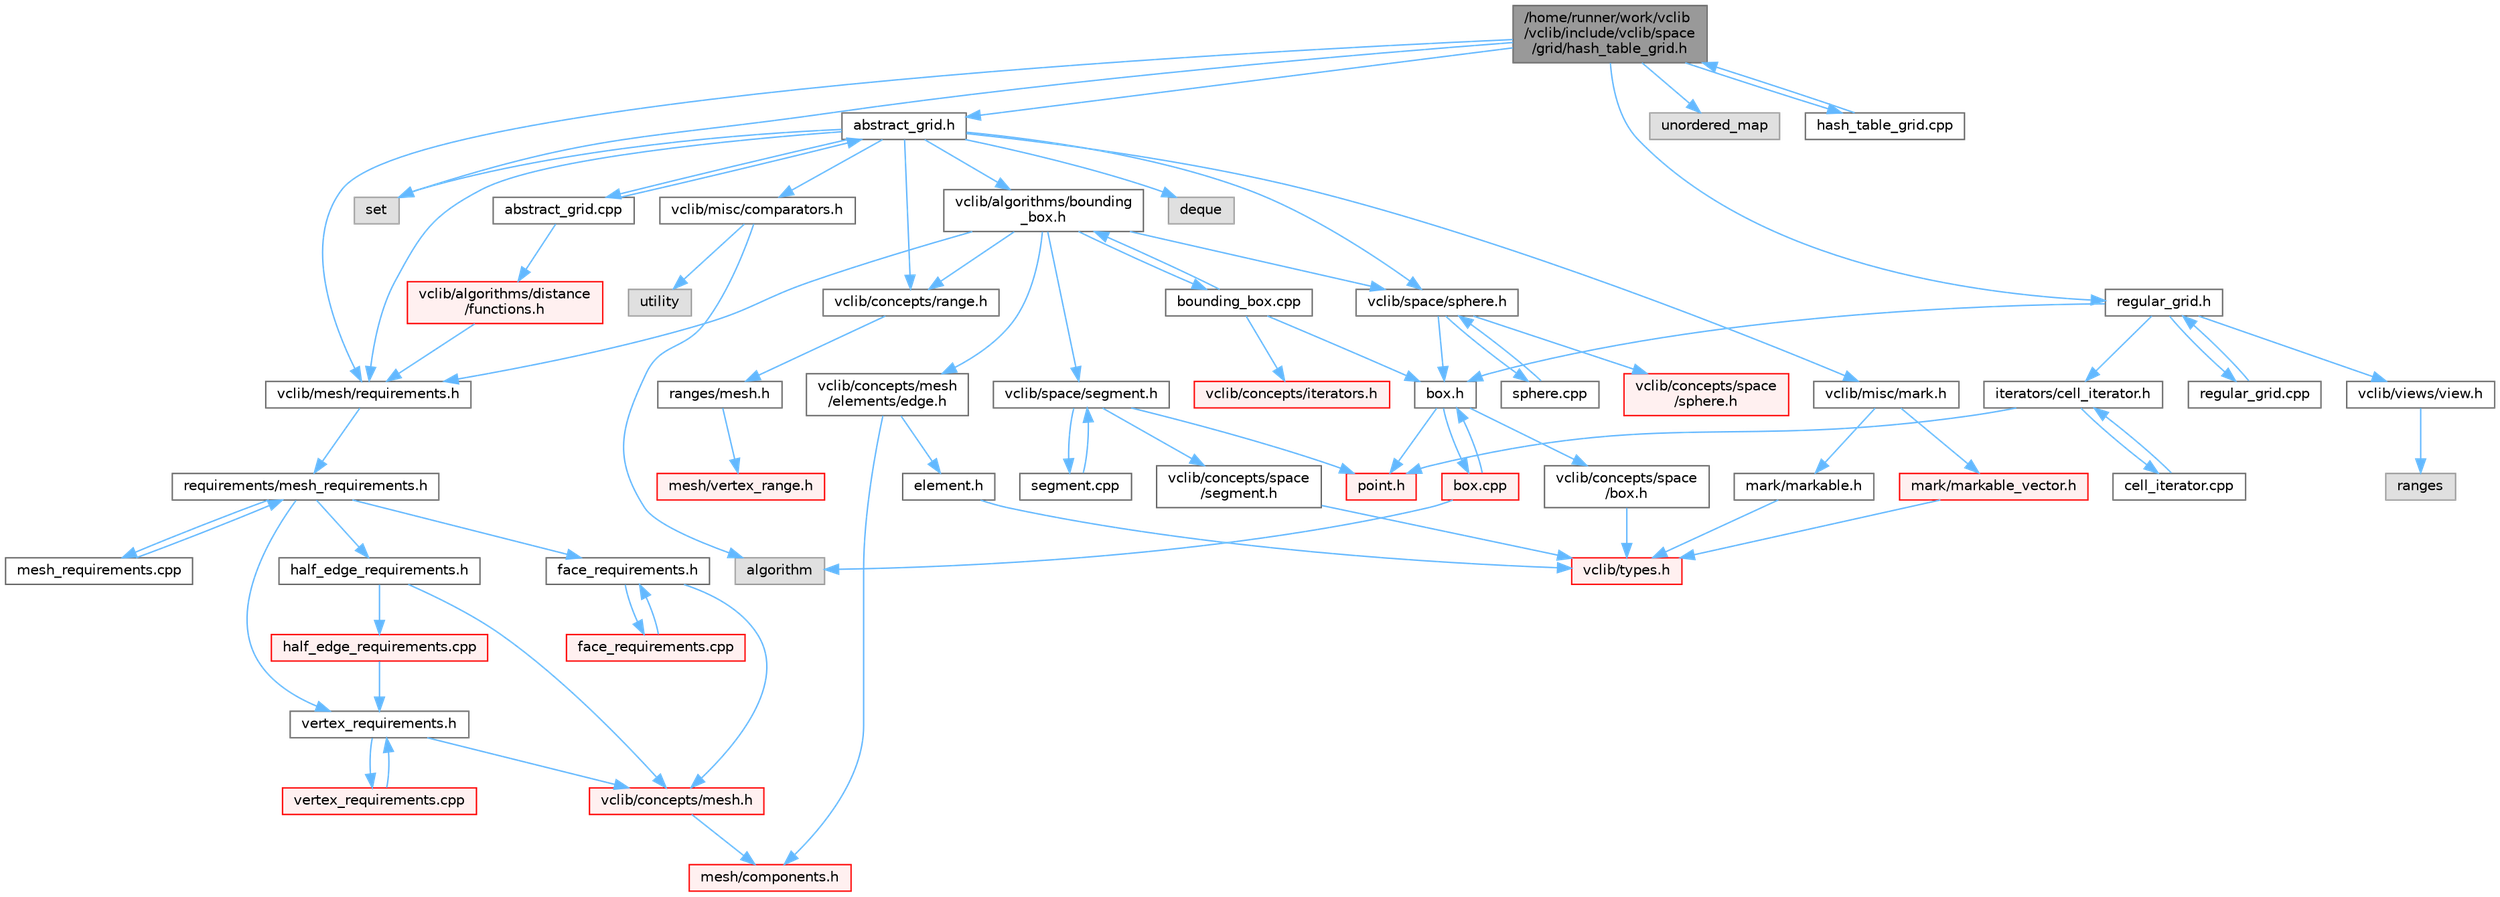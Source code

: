 digraph "/home/runner/work/vclib/vclib/include/vclib/space/grid/hash_table_grid.h"
{
 // LATEX_PDF_SIZE
  bgcolor="transparent";
  edge [fontname=Helvetica,fontsize=10,labelfontname=Helvetica,labelfontsize=10];
  node [fontname=Helvetica,fontsize=10,shape=box,height=0.2,width=0.4];
  Node1 [label="/home/runner/work/vclib\l/vclib/include/vclib/space\l/grid/hash_table_grid.h",height=0.2,width=0.4,color="gray40", fillcolor="grey60", style="filled", fontcolor="black",tooltip=" "];
  Node1 -> Node2 [color="steelblue1",style="solid"];
  Node2 [label="set",height=0.2,width=0.4,color="grey60", fillcolor="#E0E0E0", style="filled",tooltip=" "];
  Node1 -> Node3 [color="steelblue1",style="solid"];
  Node3 [label="unordered_map",height=0.2,width=0.4,color="grey60", fillcolor="#E0E0E0", style="filled",tooltip=" "];
  Node1 -> Node4 [color="steelblue1",style="solid"];
  Node4 [label="vclib/mesh/requirements.h",height=0.2,width=0.4,color="grey40", fillcolor="white", style="filled",URL="$requirements_8h.html",tooltip=" "];
  Node4 -> Node5 [color="steelblue1",style="solid"];
  Node5 [label="requirements/mesh_requirements.h",height=0.2,width=0.4,color="grey40", fillcolor="white", style="filled",URL="$mesh__requirements_8h.html",tooltip=" "];
  Node5 -> Node6 [color="steelblue1",style="solid"];
  Node6 [label="half_edge_requirements.h",height=0.2,width=0.4,color="grey40", fillcolor="white", style="filled",URL="$half__edge__requirements_8h.html",tooltip=" "];
  Node6 -> Node7 [color="steelblue1",style="solid"];
  Node7 [label="vclib/concepts/mesh.h",height=0.2,width=0.4,color="red", fillcolor="#FFF0F0", style="filled",URL="$concepts_2mesh_8h.html",tooltip=" "];
  Node7 -> Node8 [color="steelblue1",style="solid"];
  Node8 [label="mesh/components.h",height=0.2,width=0.4,color="red", fillcolor="#FFF0F0", style="filled",URL="$concepts_2mesh_2components_8h.html",tooltip=" "];
  Node6 -> Node68 [color="steelblue1",style="solid"];
  Node68 [label="half_edge_requirements.cpp",height=0.2,width=0.4,color="red", fillcolor="#FFF0F0", style="filled",URL="$half__edge__requirements_8cpp.html",tooltip=" "];
  Node68 -> Node69 [color="steelblue1",style="solid"];
  Node69 [label="vertex_requirements.h",height=0.2,width=0.4,color="grey40", fillcolor="white", style="filled",URL="$vertex__requirements_8h.html",tooltip=" "];
  Node69 -> Node7 [color="steelblue1",style="solid"];
  Node69 -> Node70 [color="steelblue1",style="solid"];
  Node70 [label="vertex_requirements.cpp",height=0.2,width=0.4,color="red", fillcolor="#FFF0F0", style="filled",URL="$vertex__requirements_8cpp.html",tooltip=" "];
  Node70 -> Node69 [color="steelblue1",style="solid"];
  Node5 -> Node149 [color="steelblue1",style="solid"];
  Node149 [label="face_requirements.h",height=0.2,width=0.4,color="grey40", fillcolor="white", style="filled",URL="$face__requirements_8h.html",tooltip=" "];
  Node149 -> Node7 [color="steelblue1",style="solid"];
  Node149 -> Node150 [color="steelblue1",style="solid"];
  Node150 [label="face_requirements.cpp",height=0.2,width=0.4,color="red", fillcolor="#FFF0F0", style="filled",URL="$face__requirements_8cpp.html",tooltip=" "];
  Node150 -> Node149 [color="steelblue1",style="solid"];
  Node5 -> Node69 [color="steelblue1",style="solid"];
  Node5 -> Node174 [color="steelblue1",style="solid"];
  Node174 [label="mesh_requirements.cpp",height=0.2,width=0.4,color="grey40", fillcolor="white", style="filled",URL="$mesh__requirements_8cpp.html",tooltip=" "];
  Node174 -> Node5 [color="steelblue1",style="solid"];
  Node1 -> Node175 [color="steelblue1",style="solid"];
  Node175 [label="abstract_grid.h",height=0.2,width=0.4,color="grey40", fillcolor="white", style="filled",URL="$abstract__grid_8h.html",tooltip=" "];
  Node175 -> Node176 [color="steelblue1",style="solid"];
  Node176 [label="deque",height=0.2,width=0.4,color="grey60", fillcolor="#E0E0E0", style="filled",tooltip=" "];
  Node175 -> Node2 [color="steelblue1",style="solid"];
  Node175 -> Node177 [color="steelblue1",style="solid"];
  Node177 [label="vclib/algorithms/bounding\l_box.h",height=0.2,width=0.4,color="grey40", fillcolor="white", style="filled",URL="$algorithms_2bounding__box_8h.html",tooltip=" "];
  Node177 -> Node4 [color="steelblue1",style="solid"];
  Node177 -> Node178 [color="steelblue1",style="solid"];
  Node178 [label="vclib/space/segment.h",height=0.2,width=0.4,color="grey40", fillcolor="white", style="filled",URL="$space_2segment_8h.html",tooltip=" "];
  Node178 -> Node179 [color="steelblue1",style="solid"];
  Node179 [label="vclib/concepts/space\l/segment.h",height=0.2,width=0.4,color="grey40", fillcolor="white", style="filled",URL="$concepts_2space_2segment_8h.html",tooltip=" "];
  Node179 -> Node12 [color="steelblue1",style="solid"];
  Node12 [label="vclib/types.h",height=0.2,width=0.4,color="red", fillcolor="#FFF0F0", style="filled",URL="$types_8h.html",tooltip=" "];
  Node178 -> Node29 [color="steelblue1",style="solid"];
  Node29 [label="point.h",height=0.2,width=0.4,color="red", fillcolor="#FFF0F0", style="filled",URL="$space_2point_8h.html",tooltip=" "];
  Node178 -> Node180 [color="steelblue1",style="solid"];
  Node180 [label="segment.cpp",height=0.2,width=0.4,color="grey40", fillcolor="white", style="filled",URL="$segment_8cpp.html",tooltip=" "];
  Node180 -> Node178 [color="steelblue1",style="solid"];
  Node177 -> Node181 [color="steelblue1",style="solid"];
  Node181 [label="vclib/space/sphere.h",height=0.2,width=0.4,color="grey40", fillcolor="white", style="filled",URL="$space_2sphere_8h.html",tooltip=" "];
  Node181 -> Node182 [color="steelblue1",style="solid"];
  Node182 [label="vclib/concepts/space\l/sphere.h",height=0.2,width=0.4,color="red", fillcolor="#FFF0F0", style="filled",URL="$concepts_2space_2sphere_8h.html",tooltip=" "];
  Node181 -> Node183 [color="steelblue1",style="solid"];
  Node183 [label="box.h",height=0.2,width=0.4,color="grey40", fillcolor="white", style="filled",URL="$space_2box_8h.html",tooltip=" "];
  Node183 -> Node184 [color="steelblue1",style="solid"];
  Node184 [label="vclib/concepts/space\l/box.h",height=0.2,width=0.4,color="grey40", fillcolor="white", style="filled",URL="$concepts_2space_2box_8h.html",tooltip=" "];
  Node184 -> Node12 [color="steelblue1",style="solid"];
  Node183 -> Node29 [color="steelblue1",style="solid"];
  Node183 -> Node185 [color="steelblue1",style="solid"];
  Node185 [label="box.cpp",height=0.2,width=0.4,color="red", fillcolor="#FFF0F0", style="filled",URL="$box_8cpp.html",tooltip=" "];
  Node185 -> Node183 [color="steelblue1",style="solid"];
  Node185 -> Node89 [color="steelblue1",style="solid"];
  Node89 [label="algorithm",height=0.2,width=0.4,color="grey60", fillcolor="#E0E0E0", style="filled",tooltip=" "];
  Node181 -> Node188 [color="steelblue1",style="solid"];
  Node188 [label="sphere.cpp",height=0.2,width=0.4,color="grey40", fillcolor="white", style="filled",URL="$space_2sphere_8cpp.html",tooltip=" "];
  Node188 -> Node181 [color="steelblue1",style="solid"];
  Node177 -> Node189 [color="steelblue1",style="solid"];
  Node189 [label="vclib/concepts/mesh\l/elements/edge.h",height=0.2,width=0.4,color="grey40", fillcolor="white", style="filled",URL="$concepts_2mesh_2elements_2edge_8h.html",tooltip=" "];
  Node189 -> Node8 [color="steelblue1",style="solid"];
  Node189 -> Node63 [color="steelblue1",style="solid"];
  Node63 [label="element.h",height=0.2,width=0.4,color="grey40", fillcolor="white", style="filled",URL="$concepts_2mesh_2elements_2element_8h.html",tooltip=" "];
  Node63 -> Node12 [color="steelblue1",style="solid"];
  Node177 -> Node190 [color="steelblue1",style="solid"];
  Node190 [label="vclib/concepts/range.h",height=0.2,width=0.4,color="grey40", fillcolor="white", style="filled",URL="$range_8h.html",tooltip=" "];
  Node190 -> Node191 [color="steelblue1",style="solid"];
  Node191 [label="ranges/mesh.h",height=0.2,width=0.4,color="grey40", fillcolor="white", style="filled",URL="$concepts_2ranges_2mesh_8h.html",tooltip=" "];
  Node191 -> Node192 [color="steelblue1",style="solid"];
  Node192 [label="mesh/vertex_range.h",height=0.2,width=0.4,color="red", fillcolor="#FFF0F0", style="filled",URL="$vertex__range_8h.html",tooltip=" "];
  Node177 -> Node196 [color="steelblue1",style="solid"];
  Node196 [label="bounding_box.cpp",height=0.2,width=0.4,color="grey40", fillcolor="white", style="filled",URL="$algorithms_2bounding__box_8cpp.html",tooltip=" "];
  Node196 -> Node177 [color="steelblue1",style="solid"];
  Node196 -> Node34 [color="steelblue1",style="solid"];
  Node34 [label="vclib/concepts/iterators.h",height=0.2,width=0.4,color="red", fillcolor="#FFF0F0", style="filled",URL="$concepts_2iterators_8h.html",tooltip=" "];
  Node196 -> Node183 [color="steelblue1",style="solid"];
  Node175 -> Node190 [color="steelblue1",style="solid"];
  Node175 -> Node4 [color="steelblue1",style="solid"];
  Node175 -> Node197 [color="steelblue1",style="solid"];
  Node197 [label="vclib/misc/comparators.h",height=0.2,width=0.4,color="grey40", fillcolor="white", style="filled",URL="$comparators_8h.html",tooltip=" "];
  Node197 -> Node89 [color="steelblue1",style="solid"];
  Node197 -> Node198 [color="steelblue1",style="solid"];
  Node198 [label="utility",height=0.2,width=0.4,color="grey60", fillcolor="#E0E0E0", style="filled",tooltip=" "];
  Node175 -> Node199 [color="steelblue1",style="solid"];
  Node199 [label="vclib/misc/mark.h",height=0.2,width=0.4,color="grey40", fillcolor="white", style="filled",URL="$misc_2mark_8h.html",tooltip=" "];
  Node199 -> Node200 [color="steelblue1",style="solid"];
  Node200 [label="mark/markable.h",height=0.2,width=0.4,color="grey40", fillcolor="white", style="filled",URL="$markable_8h.html",tooltip=" "];
  Node200 -> Node12 [color="steelblue1",style="solid"];
  Node199 -> Node201 [color="steelblue1",style="solid"];
  Node201 [label="mark/markable_vector.h",height=0.2,width=0.4,color="red", fillcolor="#FFF0F0", style="filled",URL="$markable__vector_8h.html",tooltip=" "];
  Node201 -> Node12 [color="steelblue1",style="solid"];
  Node175 -> Node181 [color="steelblue1",style="solid"];
  Node175 -> Node203 [color="steelblue1",style="solid"];
  Node203 [label="abstract_grid.cpp",height=0.2,width=0.4,color="grey40", fillcolor="white", style="filled",URL="$abstract__grid_8cpp.html",tooltip=" "];
  Node203 -> Node175 [color="steelblue1",style="solid"];
  Node203 -> Node204 [color="steelblue1",style="solid"];
  Node204 [label="vclib/algorithms/distance\l/functions.h",height=0.2,width=0.4,color="red", fillcolor="#FFF0F0", style="filled",URL="$distance_2functions_8h.html",tooltip=" "];
  Node204 -> Node4 [color="steelblue1",style="solid"];
  Node1 -> Node239 [color="steelblue1",style="solid"];
  Node239 [label="regular_grid.h",height=0.2,width=0.4,color="grey40", fillcolor="white", style="filled",URL="$regular__grid_8h.html",tooltip=" "];
  Node239 -> Node240 [color="steelblue1",style="solid"];
  Node240 [label="iterators/cell_iterator.h",height=0.2,width=0.4,color="grey40", fillcolor="white", style="filled",URL="$cell__iterator_8h.html",tooltip=" "];
  Node240 -> Node29 [color="steelblue1",style="solid"];
  Node240 -> Node241 [color="steelblue1",style="solid"];
  Node241 [label="cell_iterator.cpp",height=0.2,width=0.4,color="grey40", fillcolor="white", style="filled",URL="$cell__iterator_8cpp.html",tooltip=" "];
  Node241 -> Node240 [color="steelblue1",style="solid"];
  Node239 -> Node85 [color="steelblue1",style="solid"];
  Node85 [label="vclib/views/view.h",height=0.2,width=0.4,color="grey40", fillcolor="white", style="filled",URL="$view_8h.html",tooltip=" "];
  Node85 -> Node86 [color="steelblue1",style="solid"];
  Node86 [label="ranges",height=0.2,width=0.4,color="grey60", fillcolor="#E0E0E0", style="filled",tooltip=" "];
  Node239 -> Node183 [color="steelblue1",style="solid"];
  Node239 -> Node242 [color="steelblue1",style="solid"];
  Node242 [label="regular_grid.cpp",height=0.2,width=0.4,color="grey40", fillcolor="white", style="filled",URL="$regular__grid_8cpp.html",tooltip=" "];
  Node242 -> Node239 [color="steelblue1",style="solid"];
  Node1 -> Node243 [color="steelblue1",style="solid"];
  Node243 [label="hash_table_grid.cpp",height=0.2,width=0.4,color="grey40", fillcolor="white", style="filled",URL="$hash__table__grid_8cpp.html",tooltip=" "];
  Node243 -> Node1 [color="steelblue1",style="solid"];
}
